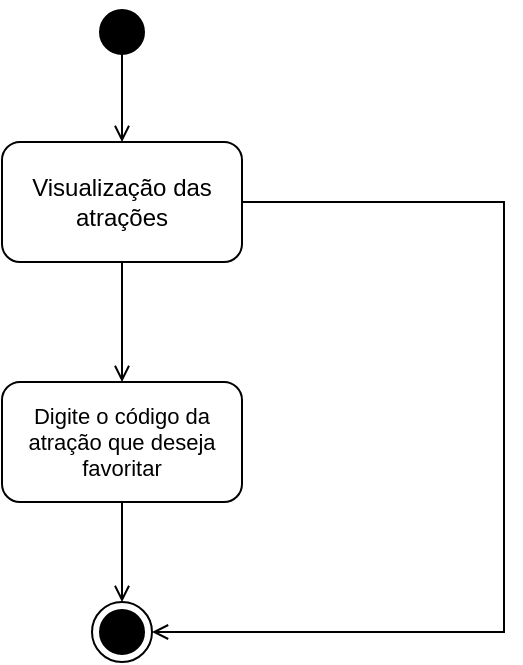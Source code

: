 <mxfile version="21.5.0" type="github">
  <diagram name="Página-1" id="556-l5d-6H0CiQAVsGX7">
    <mxGraphModel dx="1114" dy="616" grid="1" gridSize="10" guides="1" tooltips="1" connect="1" arrows="1" fold="1" page="1" pageScale="1" pageWidth="827" pageHeight="1169" math="0" shadow="0">
      <root>
        <mxCell id="0" />
        <mxCell id="1" parent="0" />
        <mxCell id="XA8b1vicUPhusfsWDsah-5" style="edgeStyle=orthogonalEdgeStyle;rounded=0;orthogonalLoop=1;jettySize=auto;html=1;exitX=0.5;exitY=0.8;exitDx=0;exitDy=0;entryX=0.5;entryY=0;entryDx=0;entryDy=0;exitPerimeter=0;endArrow=open;endFill=0;" edge="1" parent="1" source="XA8b1vicUPhusfsWDsah-1" target="XA8b1vicUPhusfsWDsah-2">
          <mxGeometry relative="1" as="geometry" />
        </mxCell>
        <mxCell id="XA8b1vicUPhusfsWDsah-15" style="edgeStyle=orthogonalEdgeStyle;shape=connector;rounded=0;orthogonalLoop=1;jettySize=auto;html=1;exitX=1;exitY=0.5;exitDx=0;exitDy=0;entryX=1;entryY=0.5;entryDx=0;entryDy=0;labelBackgroundColor=default;strokeColor=default;fontFamily=Helvetica;fontSize=11;fontColor=default;endArrow=open;endFill=0;" edge="1" parent="1" source="XA8b1vicUPhusfsWDsah-2" target="XA8b1vicUPhusfsWDsah-13">
          <mxGeometry relative="1" as="geometry">
            <Array as="points">
              <mxPoint x="590" y="140" />
              <mxPoint x="590" y="355" />
            </Array>
          </mxGeometry>
        </mxCell>
        <mxCell id="XA8b1vicUPhusfsWDsah-1" value="" style="ellipse;html=1;shape=startState;fillColor=#000000;strokeColor=#000000;" vertex="1" parent="1">
          <mxGeometry x="384" y="40" width="30" height="30" as="geometry" />
        </mxCell>
        <mxCell id="XA8b1vicUPhusfsWDsah-12" style="edgeStyle=orthogonalEdgeStyle;shape=connector;rounded=0;orthogonalLoop=1;jettySize=auto;html=1;exitX=0.5;exitY=1;exitDx=0;exitDy=0;labelBackgroundColor=default;strokeColor=default;fontFamily=Helvetica;fontSize=11;fontColor=default;endArrow=open;endFill=0;" edge="1" parent="1" source="XA8b1vicUPhusfsWDsah-2" target="XA8b1vicUPhusfsWDsah-11">
          <mxGeometry relative="1" as="geometry" />
        </mxCell>
        <mxCell id="XA8b1vicUPhusfsWDsah-2" value="Visualização das atrações" style="rounded=1;whiteSpace=wrap;html=1;" vertex="1" parent="1">
          <mxGeometry x="339" y="110" width="120" height="60" as="geometry" />
        </mxCell>
        <mxCell id="XA8b1vicUPhusfsWDsah-14" style="edgeStyle=orthogonalEdgeStyle;shape=connector;rounded=0;orthogonalLoop=1;jettySize=auto;html=1;exitX=0.5;exitY=1;exitDx=0;exitDy=0;entryX=0.5;entryY=0;entryDx=0;entryDy=0;labelBackgroundColor=default;strokeColor=default;fontFamily=Helvetica;fontSize=11;fontColor=default;endArrow=open;endFill=0;" edge="1" parent="1" source="XA8b1vicUPhusfsWDsah-11" target="XA8b1vicUPhusfsWDsah-13">
          <mxGeometry relative="1" as="geometry" />
        </mxCell>
        <mxCell id="XA8b1vicUPhusfsWDsah-11" value="Digite o código da atração que deseja favoritar" style="rounded=1;whiteSpace=wrap;html=1;fontFamily=Helvetica;fontSize=11;fontColor=default;" vertex="1" parent="1">
          <mxGeometry x="339" y="230" width="120" height="60" as="geometry" />
        </mxCell>
        <mxCell id="XA8b1vicUPhusfsWDsah-13" value="" style="ellipse;html=1;shape=endState;fillColor=#000000;strokeColor=#000000;fontFamily=Helvetica;fontSize=11;fontColor=default;" vertex="1" parent="1">
          <mxGeometry x="384" y="340" width="30" height="30" as="geometry" />
        </mxCell>
      </root>
    </mxGraphModel>
  </diagram>
</mxfile>
